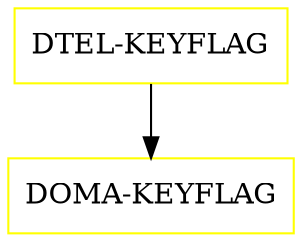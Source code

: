 digraph G {
  "DTEL-KEYFLAG" [shape=box,color=yellow];
  "DOMA-KEYFLAG" [shape=box,color=yellow,URL="./DOMA_KEYFLAG.html"];
  "DTEL-KEYFLAG" -> "DOMA-KEYFLAG";
}
